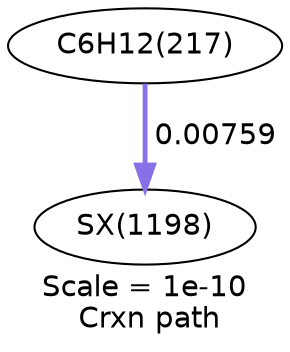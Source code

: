digraph reaction_paths {
center=1;
s21 -> s67[fontname="Helvetica", style="setlinewidth(2.32)", arrowsize=1.16, color="0.7, 0.508, 0.9"
, label=" 0.00759"];
s21 [ fontname="Helvetica", label="C6H12(217)"];
s67 [ fontname="Helvetica", label="SX(1198)"];
 label = "Scale = 1e-10\l Crxn path";
 fontname = "Helvetica";
}
